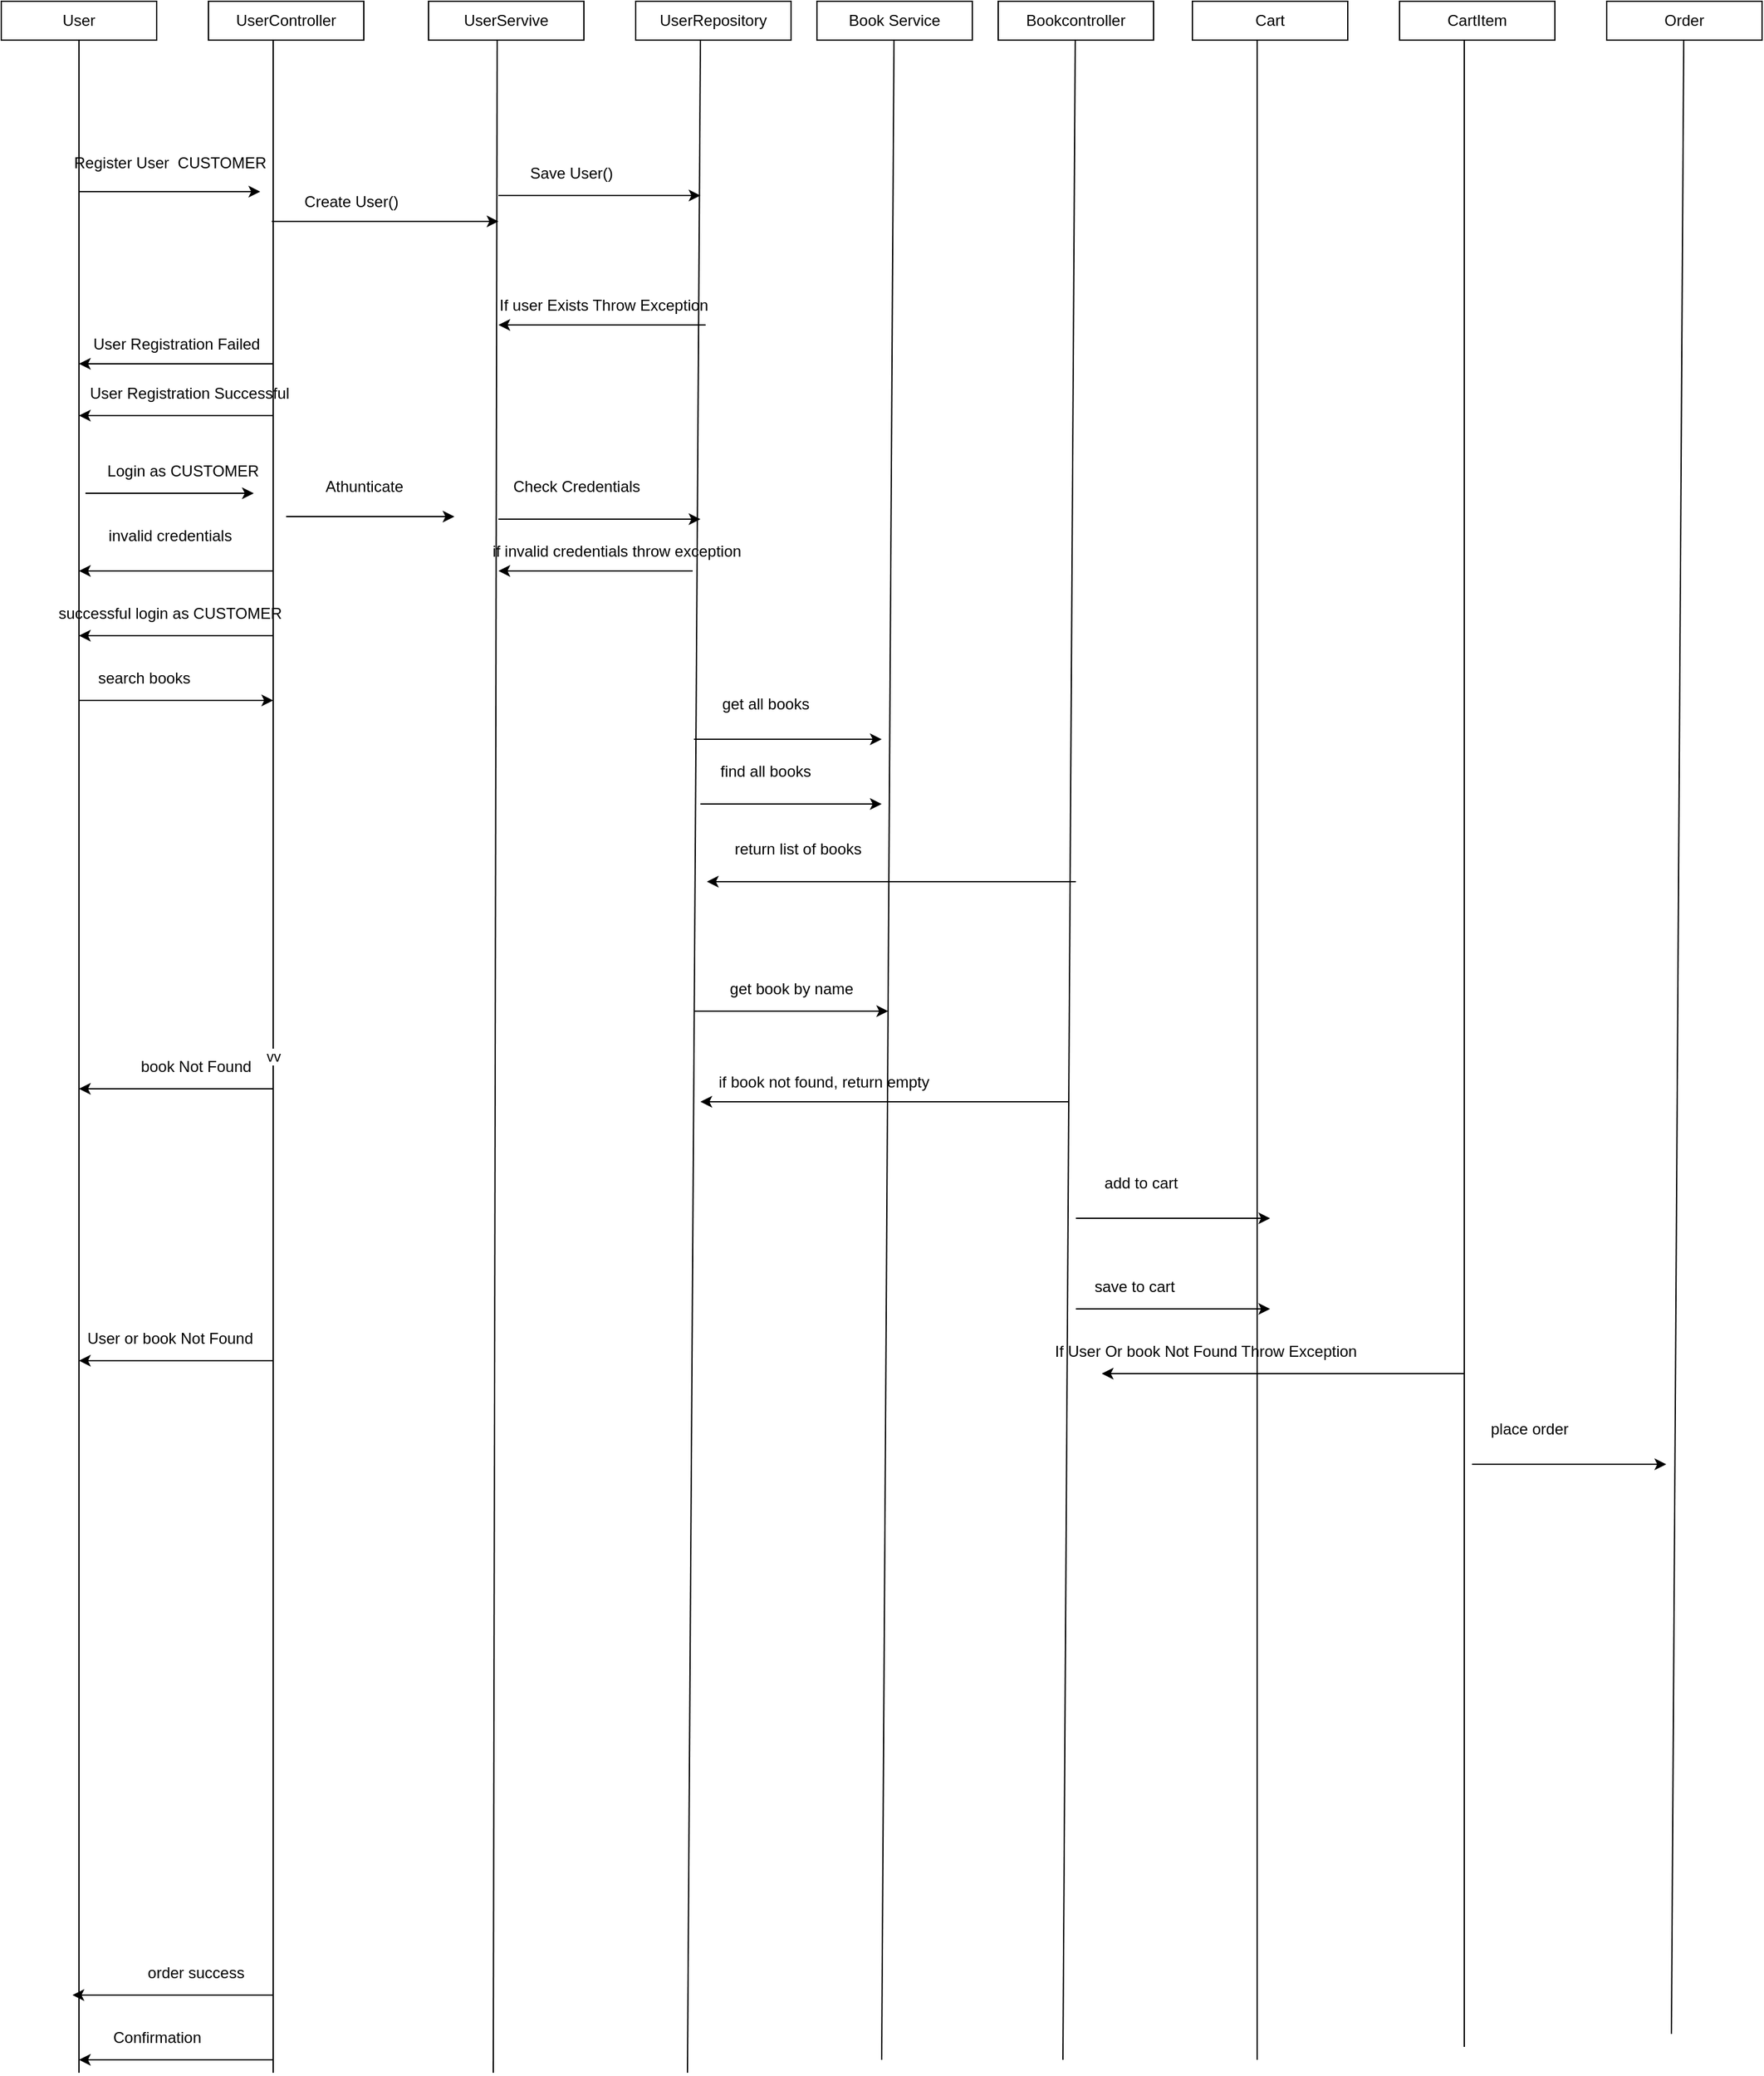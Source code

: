 <mxfile version="24.6.4" type="device">
  <diagram name="Page-1" id="tT5Ipw2HwErVwvldb5kj">
    <mxGraphModel dx="1114" dy="1769" grid="1" gridSize="10" guides="1" tooltips="1" connect="1" arrows="1" fold="1" page="1" pageScale="1" pageWidth="827" pageHeight="1169" math="0" shadow="0">
      <root>
        <mxCell id="0" />
        <mxCell id="1" parent="0" />
        <mxCell id="feQ73xQbz-p39PmRA1JL-1" value="User" style="rounded=0;whiteSpace=wrap;html=1;" parent="1" vertex="1">
          <mxGeometry x="30" y="-680" width="120" height="30" as="geometry" />
        </mxCell>
        <mxCell id="feQ73xQbz-p39PmRA1JL-2" value="UserController" style="rounded=0;whiteSpace=wrap;html=1;" parent="1" vertex="1">
          <mxGeometry x="190" y="-680" width="120" height="30" as="geometry" />
        </mxCell>
        <mxCell id="feQ73xQbz-p39PmRA1JL-3" value="UserServive" style="rounded=0;whiteSpace=wrap;html=1;" parent="1" vertex="1">
          <mxGeometry x="360" y="-680" width="120" height="30" as="geometry" />
        </mxCell>
        <mxCell id="feQ73xQbz-p39PmRA1JL-4" value="UserRepository" style="rounded=0;whiteSpace=wrap;html=1;" parent="1" vertex="1">
          <mxGeometry x="520" y="-680" width="120" height="30" as="geometry" />
        </mxCell>
        <mxCell id="feQ73xQbz-p39PmRA1JL-5" value="Book Service" style="rounded=0;whiteSpace=wrap;html=1;" parent="1" vertex="1">
          <mxGeometry x="660" y="-680" width="120" height="30" as="geometry" />
        </mxCell>
        <mxCell id="feQ73xQbz-p39PmRA1JL-6" value="Bookcontroller" style="rounded=0;whiteSpace=wrap;html=1;" parent="1" vertex="1">
          <mxGeometry x="800" y="-680" width="120" height="30" as="geometry" />
        </mxCell>
        <mxCell id="feQ73xQbz-p39PmRA1JL-7" value="" style="endArrow=none;html=1;rounded=0;entryX=0.5;entryY=1;entryDx=0;entryDy=0;" parent="1" target="feQ73xQbz-p39PmRA1JL-1" edge="1">
          <mxGeometry width="50" height="50" relative="1" as="geometry">
            <mxPoint x="90" y="920" as="sourcePoint" />
            <mxPoint x="90" y="-580" as="targetPoint" />
          </mxGeometry>
        </mxCell>
        <mxCell id="feQ73xQbz-p39PmRA1JL-8" value="" style="endArrow=none;html=1;rounded=0;entryX=0.5;entryY=1;entryDx=0;entryDy=0;" parent="1" edge="1">
          <mxGeometry width="50" height="50" relative="1" as="geometry">
            <mxPoint x="560" y="920" as="sourcePoint" />
            <mxPoint x="570" y="-650" as="targetPoint" />
          </mxGeometry>
        </mxCell>
        <mxCell id="feQ73xQbz-p39PmRA1JL-9" value="" style="endArrow=none;html=1;rounded=0;entryX=0.5;entryY=1;entryDx=0;entryDy=0;" parent="1" edge="1">
          <mxGeometry width="50" height="50" relative="1" as="geometry">
            <mxPoint x="410" y="920" as="sourcePoint" />
            <mxPoint x="413" y="-650" as="targetPoint" />
          </mxGeometry>
        </mxCell>
        <mxCell id="feQ73xQbz-p39PmRA1JL-10" value="vv&lt;span style=&quot;color: rgba(0, 0, 0, 0); font-family: monospace; font-size: 0px; text-align: start; background-color: rgb(251, 251, 251);&quot;&gt;%3CmxGraphModel%3E%3Croot%3E%3CmxCell%20id%3D%220%22%2F%3E%3CmxCell%20id%3D%221%22%20parent%3D%220%22%2F%3E%3CmxCell%20id%3D%222%22%20value%3D%22%22%20style%3D%22endArrow%3Dnone%3Bhtml%3D1%3Brounded%3D0%3BentryX%3D0.5%3BentryY%3D1%3BentryDx%3D0%3BentryDy%3D0%3B%22%20edge%3D%221%22%20parent%3D%221%22%3E%3CmxGeometry%20width%3D%2250%22%20height%3D%2250%22%20relative%3D%221%22%20as%3D%22geometry%22%3E%3CmxPoint%20x%3D%2290%22%20y%3D%2216.8%22%20as%3D%22sourcePoint%22%2F%3E%3CmxPoint%20x%3D%2290%22%20y%3D%22-650%22%20as%3D%22targetPoint%22%2F%3E%3C%2FmxGeometry%3E%3C%2FmxCell%3E%3C%2Froot%3E%3C%2FmxGraphModel%3E&lt;/span&gt;&lt;span style=&quot;color: rgba(0, 0, 0, 0); font-family: monospace; font-size: 0px; text-align: start; background-color: rgb(251, 251, 251);&quot;&gt;%3CmxGraphModel%3E%3Croot%3E%3CmxCell%20id%3D%220%22%2F%3E%3CmxCell%20id%3D%221%22%20parent%3D%220%22%2F%3E%3CmxCell%20id%3D%222%22%20value%3D%22%22%20style%3D%22endArrow%3Dnone%3Bhtml%3D1%3Brounded%3D0%3BentryX%3D0.5%3BentryY%3D1%3BentryDx%3D0%3BentryDy%3D0%3B%22%20edge%3D%221%22%20parent%3D%221%22%3E%3CmxGeometry%20width%3D%2250%22%20height%3D%2250%22%20relative%3D%221%22%20as%3D%22geometry%22%3E%3CmxPoint%20x%3D%2290%22%20y%3D%2216.8%22%20as%3D%22sourcePoint%22%2F%3E%3CmxPoint%20x%3D%2290%22%20y%3D%22-650%22%20as%3D%22targetPoint%22%2F%3E%3C%2FmxGeometry%3E%3C%2FmxCell%3E%3C%2Froot%3E%3C%2FmxGraphModel%3E&lt;/span&gt;&lt;span style=&quot;color: rgba(0, 0, 0, 0); font-family: monospace; font-size: 0px; text-align: start; background-color: rgb(251, 251, 251);&quot;&gt;%3CmxGraphModel%3E%3Croot%3E%3CmxCell%20id%3D%220%22%2F%3E%3CmxCell%20id%3D%221%22%20parent%3D%220%22%2F%3E%3CmxCell%20id%3D%222%22%20value%3D%22%22%20style%3D%22endArrow%3Dnone%3Bhtml%3D1%3Brounded%3D0%3BentryX%3D0.5%3BentryY%3D1%3BentryDx%3D0%3BentryDy%3D0%3B%22%20edge%3D%221%22%20parent%3D%221%22%3E%3CmxGeometry%20width%3D%2250%22%20height%3D%2250%22%20relative%3D%221%22%20as%3D%22geometry%22%3E%3CmxPoint%20x%3D%2290%22%20y%3D%2216.8%22%20as%3D%22sourcePoint%22%2F%3E%3CmxPoint%20x%3D%2290%22%20y%3D%22-650%22%20as%3D%22targetPoint%22%2F%3E%3C%2FmxGeometry%3E%3C%2FmxCell%3E%3C%2Froot%3E%3C%2FmxGraphModel%3E&lt;/span&gt;&lt;span style=&quot;color: rgba(0, 0, 0, 0); font-family: monospace; font-size: 0px; text-align: start; background-color: rgb(251, 251, 251);&quot;&gt;%3CmxGraphModel%3E%3Croot%3E%3CmxCell%20id%3D%220%22%2F%3E%3CmxCell%20id%3D%221%22%20parent%3D%220%22%2F%3E%3CmxCell%20id%3D%222%22%20value%3D%22%22%20style%3D%22endArrow%3Dnone%3Bhtml%3D1%3Brounded%3D0%3BentryX%3D0.5%3BentryY%3D1%3BentryDx%3D0%3BentryDy%3D0%3B%22%20edge%3D%221%22%20parent%3D%221%22%3E%3CmxGeometry%20width%3D%2250%22%20height%3D%2250%22%20relative%3D%221%22%20as%3D%22geometry%22%3E%3CmxPoint%20x%3D%2290%22%20y%3D%2216.8%22%20as%3D%22sourcePoint%22%2F%3E%3CmxPoint%20x%3D%2290%22%20y%3D%22-650%22%20as%3D%22targetPoint%22%2F%3E%3C%2FmxGeometry%3E%3C%2FmxCell%3E%3C%2Froot%3E%3C%2FmxGraphModel%3E&lt;/span&gt;&lt;span style=&quot;color: rgba(0, 0, 0, 0); font-family: monospace; font-size: 0px; text-align: start; background-color: rgb(251, 251, 251);&quot;&gt;%3CmxGraphModel%3E%3Croot%3E%3CmxCell%20id%3D%220%22%2F%3E%3CmxCell%20id%3D%221%22%20parent%3D%220%22%2F%3E%3CmxCell%20id%3D%222%22%20value%3D%22%22%20style%3D%22endArrow%3Dnone%3Bhtml%3D1%3Brounded%3D0%3BentryX%3D0.5%3BentryY%3D1%3BentryDx%3D0%3BentryDy%3D0%3B%22%20edge%3D%221%22%20parent%3D%221%22%3E%3CmxGeometry%20width%3D%2250%22%20height%3D%2250%22%20relative%3D%221%22%20as%3D%22geometry%22%3E%3CmxPoint%20x%3D%2290%22%20y%3D%2216.8%22%20as%3D%22sourcePoint%22%2F%3E%3CmxPoint%20x%3D%2290%22%20y%3D%22-650%22%20as%3D%22targetPoint%22%2F%3E%3C%2FmxGeometry%3E%3C%2FmxCell%3E%3C%2Froot%3E%3C%2FmxGraphModel%3E&lt;/span&gt;" style="endArrow=none;html=1;rounded=0;entryX=0.5;entryY=1;entryDx=0;entryDy=0;" parent="1" edge="1">
          <mxGeometry width="50" height="50" relative="1" as="geometry">
            <mxPoint x="240" y="920" as="sourcePoint" />
            <mxPoint x="240" y="-650" as="targetPoint" />
          </mxGeometry>
        </mxCell>
        <mxCell id="feQ73xQbz-p39PmRA1JL-11" value="" style="endArrow=none;html=1;rounded=0;entryX=0.5;entryY=1;entryDx=0;entryDy=0;" parent="1" edge="1">
          <mxGeometry width="50" height="50" relative="1" as="geometry">
            <mxPoint x="850" y="910" as="sourcePoint" />
            <mxPoint x="859.5" y="-650" as="targetPoint" />
          </mxGeometry>
        </mxCell>
        <mxCell id="feQ73xQbz-p39PmRA1JL-12" value="" style="endArrow=none;html=1;rounded=0;entryX=0.5;entryY=1;entryDx=0;entryDy=0;" parent="1" edge="1">
          <mxGeometry width="50" height="50" relative="1" as="geometry">
            <mxPoint x="710" y="910" as="sourcePoint" />
            <mxPoint x="719.5" y="-650" as="targetPoint" />
          </mxGeometry>
        </mxCell>
        <mxCell id="feQ73xQbz-p39PmRA1JL-13" value="" style="endArrow=classic;html=1;rounded=0;" parent="1" edge="1">
          <mxGeometry width="50" height="50" relative="1" as="geometry">
            <mxPoint x="95" y="-300" as="sourcePoint" />
            <mxPoint x="225" y="-300" as="targetPoint" />
          </mxGeometry>
        </mxCell>
        <mxCell id="feQ73xQbz-p39PmRA1JL-14" value="" style="endArrow=classic;html=1;rounded=0;" parent="1" edge="1">
          <mxGeometry width="50" height="50" relative="1" as="geometry">
            <mxPoint x="90" y="-533" as="sourcePoint" />
            <mxPoint x="230" y="-533" as="targetPoint" />
          </mxGeometry>
        </mxCell>
        <mxCell id="feQ73xQbz-p39PmRA1JL-15" value="" style="endArrow=classic;html=1;rounded=0;" parent="1" edge="1">
          <mxGeometry width="50" height="50" relative="1" as="geometry">
            <mxPoint x="414" y="-530" as="sourcePoint" />
            <mxPoint x="570" y="-530" as="targetPoint" />
          </mxGeometry>
        </mxCell>
        <mxCell id="feQ73xQbz-p39PmRA1JL-16" value="" style="endArrow=classic;html=1;rounded=0;" parent="1" edge="1">
          <mxGeometry width="50" height="50" relative="1" as="geometry">
            <mxPoint x="565" y="-110" as="sourcePoint" />
            <mxPoint x="710" y="-110" as="targetPoint" />
          </mxGeometry>
        </mxCell>
        <mxCell id="feQ73xQbz-p39PmRA1JL-18" value="" style="endArrow=classic;html=1;rounded=0;" parent="1" edge="1">
          <mxGeometry width="50" height="50" relative="1" as="geometry">
            <mxPoint x="239" y="-510" as="sourcePoint" />
            <mxPoint x="414" y="-510" as="targetPoint" />
          </mxGeometry>
        </mxCell>
        <mxCell id="feQ73xQbz-p39PmRA1JL-19" value="" style="endArrow=classic;html=1;rounded=0;" parent="1" edge="1">
          <mxGeometry width="50" height="50" relative="1" as="geometry">
            <mxPoint x="90" y="-140" as="sourcePoint" />
            <mxPoint x="240" y="-140" as="targetPoint" />
          </mxGeometry>
        </mxCell>
        <mxCell id="feQ73xQbz-p39PmRA1JL-21" value="" style="endArrow=classic;html=1;rounded=0;" parent="1" edge="1">
          <mxGeometry width="50" height="50" relative="1" as="geometry">
            <mxPoint x="250" y="-282" as="sourcePoint" />
            <mxPoint x="380" y="-282" as="targetPoint" />
          </mxGeometry>
        </mxCell>
        <mxCell id="feQ73xQbz-p39PmRA1JL-22" value="" style="endArrow=classic;html=1;rounded=0;" parent="1" edge="1">
          <mxGeometry width="50" height="50" relative="1" as="geometry">
            <mxPoint x="574" y="-430" as="sourcePoint" />
            <mxPoint x="414" y="-430" as="targetPoint" />
          </mxGeometry>
        </mxCell>
        <mxCell id="feQ73xQbz-p39PmRA1JL-23" value="" style="endArrow=classic;html=1;rounded=0;" parent="1" edge="1">
          <mxGeometry width="50" height="50" relative="1" as="geometry">
            <mxPoint x="564" y="-240" as="sourcePoint" />
            <mxPoint x="414" y="-240" as="targetPoint" />
          </mxGeometry>
        </mxCell>
        <mxCell id="feQ73xQbz-p39PmRA1JL-24" value="" style="endArrow=classic;html=1;rounded=0;" parent="1" edge="1">
          <mxGeometry width="50" height="50" relative="1" as="geometry">
            <mxPoint x="240" y="160" as="sourcePoint" />
            <mxPoint x="90" y="160" as="targetPoint" />
          </mxGeometry>
        </mxCell>
        <mxCell id="feQ73xQbz-p39PmRA1JL-25" value="Register User&amp;nbsp; CUSTOMER" style="text;html=1;align=center;verticalAlign=middle;resizable=0;points=[];autosize=1;strokeColor=none;fillColor=none;" parent="1" vertex="1">
          <mxGeometry x="75" y="-570" width="170" height="30" as="geometry" />
        </mxCell>
        <mxCell id="feQ73xQbz-p39PmRA1JL-26" value="Create User()" style="text;html=1;align=center;verticalAlign=middle;resizable=0;points=[];autosize=1;strokeColor=none;fillColor=none;" parent="1" vertex="1">
          <mxGeometry x="250" y="-540" width="100" height="30" as="geometry" />
        </mxCell>
        <mxCell id="feQ73xQbz-p39PmRA1JL-27" value="Save User()" style="text;html=1;align=center;verticalAlign=middle;resizable=0;points=[];autosize=1;strokeColor=none;fillColor=none;" parent="1" vertex="1">
          <mxGeometry x="425" y="-562" width="90" height="30" as="geometry" />
        </mxCell>
        <mxCell id="feQ73xQbz-p39PmRA1JL-28" value="If user Exists Throw Exception" style="text;html=1;align=center;verticalAlign=middle;resizable=0;points=[];autosize=1;strokeColor=none;fillColor=none;" parent="1" vertex="1">
          <mxGeometry x="405" y="-460" width="180" height="30" as="geometry" />
        </mxCell>
        <mxCell id="feQ73xQbz-p39PmRA1JL-29" value="" style="endArrow=classic;html=1;rounded=0;" parent="1" edge="1">
          <mxGeometry width="50" height="50" relative="1" as="geometry">
            <mxPoint x="240" y="-400" as="sourcePoint" />
            <mxPoint x="90" y="-400" as="targetPoint" />
          </mxGeometry>
        </mxCell>
        <mxCell id="feQ73xQbz-p39PmRA1JL-30" value="User Registration Failed" style="text;html=1;align=center;verticalAlign=middle;resizable=0;points=[];autosize=1;strokeColor=none;fillColor=none;" parent="1" vertex="1">
          <mxGeometry x="90" y="-430" width="150" height="30" as="geometry" />
        </mxCell>
        <mxCell id="feQ73xQbz-p39PmRA1JL-31" value="" style="endArrow=classic;html=1;rounded=0;" parent="1" edge="1">
          <mxGeometry width="50" height="50" relative="1" as="geometry">
            <mxPoint x="240" y="-360" as="sourcePoint" />
            <mxPoint x="90" y="-360" as="targetPoint" />
          </mxGeometry>
        </mxCell>
        <mxCell id="feQ73xQbz-p39PmRA1JL-32" value="User Registration Successful" style="text;html=1;align=center;verticalAlign=middle;resizable=0;points=[];autosize=1;strokeColor=none;fillColor=none;" parent="1" vertex="1">
          <mxGeometry x="85" y="-392" width="180" height="30" as="geometry" />
        </mxCell>
        <mxCell id="feQ73xQbz-p39PmRA1JL-33" value="Login as CUSTOMER" style="text;html=1;align=center;verticalAlign=middle;resizable=0;points=[];autosize=1;strokeColor=none;fillColor=none;" parent="1" vertex="1">
          <mxGeometry x="100" y="-332" width="140" height="30" as="geometry" />
        </mxCell>
        <mxCell id="feQ73xQbz-p39PmRA1JL-34" value="Athunticate" style="text;html=1;align=center;verticalAlign=middle;resizable=0;points=[];autosize=1;strokeColor=none;fillColor=none;" parent="1" vertex="1">
          <mxGeometry x="270" y="-320" width="80" height="30" as="geometry" />
        </mxCell>
        <mxCell id="feQ73xQbz-p39PmRA1JL-35" value="Check Credentials" style="text;html=1;align=center;verticalAlign=middle;resizable=0;points=[];autosize=1;strokeColor=none;fillColor=none;" parent="1" vertex="1">
          <mxGeometry x="414" y="-320" width="120" height="30" as="geometry" />
        </mxCell>
        <mxCell id="feQ73xQbz-p39PmRA1JL-36" value="if invalid credentials throw exception" style="text;html=1;align=center;verticalAlign=middle;resizable=0;points=[];autosize=1;strokeColor=none;fillColor=none;" parent="1" vertex="1">
          <mxGeometry x="395" y="-270" width="220" height="30" as="geometry" />
        </mxCell>
        <mxCell id="feQ73xQbz-p39PmRA1JL-37" value="" style="endArrow=classic;html=1;rounded=0;" parent="1" edge="1">
          <mxGeometry width="50" height="50" relative="1" as="geometry">
            <mxPoint x="240" y="-240" as="sourcePoint" />
            <mxPoint x="90" y="-240" as="targetPoint" />
          </mxGeometry>
        </mxCell>
        <mxCell id="feQ73xQbz-p39PmRA1JL-38" value="invalid credentials" style="text;html=1;align=center;verticalAlign=middle;resizable=0;points=[];autosize=1;strokeColor=none;fillColor=none;" parent="1" vertex="1">
          <mxGeometry x="100" y="-282" width="120" height="30" as="geometry" />
        </mxCell>
        <mxCell id="feQ73xQbz-p39PmRA1JL-39" value="" style="endArrow=classic;html=1;rounded=0;" parent="1" edge="1">
          <mxGeometry width="50" height="50" relative="1" as="geometry">
            <mxPoint x="240" y="-190" as="sourcePoint" />
            <mxPoint x="90" y="-190" as="targetPoint" />
          </mxGeometry>
        </mxCell>
        <mxCell id="feQ73xQbz-p39PmRA1JL-40" value="successful login as CUSTOMER" style="text;html=1;align=center;verticalAlign=middle;resizable=0;points=[];autosize=1;strokeColor=none;fillColor=none;" parent="1" vertex="1">
          <mxGeometry x="60" y="-222" width="200" height="30" as="geometry" />
        </mxCell>
        <mxCell id="feQ73xQbz-p39PmRA1JL-41" value="search books" style="text;html=1;align=center;verticalAlign=middle;resizable=0;points=[];autosize=1;strokeColor=none;fillColor=none;" parent="1" vertex="1">
          <mxGeometry x="95" y="-172" width="90" height="30" as="geometry" />
        </mxCell>
        <mxCell id="feQ73xQbz-p39PmRA1JL-42" value="get all books" style="text;html=1;align=center;verticalAlign=middle;resizable=0;points=[];autosize=1;strokeColor=none;fillColor=none;" parent="1" vertex="1">
          <mxGeometry x="575" y="-152" width="90" height="30" as="geometry" />
        </mxCell>
        <mxCell id="feQ73xQbz-p39PmRA1JL-43" value="" style="endArrow=classic;html=1;rounded=0;" parent="1" edge="1">
          <mxGeometry width="50" height="50" relative="1" as="geometry">
            <mxPoint x="860" as="sourcePoint" />
            <mxPoint x="575" as="targetPoint" />
          </mxGeometry>
        </mxCell>
        <mxCell id="feQ73xQbz-p39PmRA1JL-44" value="" style="endArrow=classic;html=1;rounded=0;" parent="1" edge="1">
          <mxGeometry width="50" height="50" relative="1" as="geometry">
            <mxPoint x="570" y="-60" as="sourcePoint" />
            <mxPoint x="710" y="-60" as="targetPoint" />
          </mxGeometry>
        </mxCell>
        <mxCell id="feQ73xQbz-p39PmRA1JL-46" value="find all books" style="text;html=1;align=center;verticalAlign=middle;resizable=0;points=[];autosize=1;strokeColor=none;fillColor=none;" parent="1" vertex="1">
          <mxGeometry x="575" y="-100" width="90" height="30" as="geometry" />
        </mxCell>
        <mxCell id="feQ73xQbz-p39PmRA1JL-47" value="return list of books" style="text;html=1;align=center;verticalAlign=middle;resizable=0;points=[];autosize=1;strokeColor=none;fillColor=none;" parent="1" vertex="1">
          <mxGeometry x="585" y="-40" width="120" height="30" as="geometry" />
        </mxCell>
        <mxCell id="feQ73xQbz-p39PmRA1JL-49" value="" style="endArrow=classic;html=1;rounded=0;" parent="1" edge="1">
          <mxGeometry width="50" height="50" relative="1" as="geometry">
            <mxPoint x="565" y="100" as="sourcePoint" />
            <mxPoint x="715" y="100" as="targetPoint" />
          </mxGeometry>
        </mxCell>
        <mxCell id="feQ73xQbz-p39PmRA1JL-55" value="if book not found, return empty" style="text;html=1;align=center;verticalAlign=middle;resizable=0;points=[];autosize=1;strokeColor=none;fillColor=none;" parent="1" vertex="1">
          <mxGeometry x="570" y="140" width="190" height="30" as="geometry" />
        </mxCell>
        <mxCell id="feQ73xQbz-p39PmRA1JL-57" value="book Not Found" style="text;html=1;align=center;verticalAlign=middle;resizable=0;points=[];autosize=1;strokeColor=none;fillColor=none;" parent="1" vertex="1">
          <mxGeometry x="125" y="128" width="110" height="30" as="geometry" />
        </mxCell>
        <mxCell id="feQ73xQbz-p39PmRA1JL-58" value="Cart" style="rounded=0;whiteSpace=wrap;html=1;" parent="1" vertex="1">
          <mxGeometry x="950" y="-680" width="120" height="30" as="geometry" />
        </mxCell>
        <mxCell id="feQ73xQbz-p39PmRA1JL-59" value="CartItem" style="rounded=0;whiteSpace=wrap;html=1;" parent="1" vertex="1">
          <mxGeometry x="1110" y="-680" width="120" height="30" as="geometry" />
        </mxCell>
        <mxCell id="feQ73xQbz-p39PmRA1JL-60" value="" style="endArrow=none;html=1;rounded=0;entryX=0.5;entryY=1;entryDx=0;entryDy=0;" parent="1" edge="1">
          <mxGeometry width="50" height="50" relative="1" as="geometry">
            <mxPoint x="1000" y="910" as="sourcePoint" />
            <mxPoint x="1000" y="-650" as="targetPoint" />
          </mxGeometry>
        </mxCell>
        <mxCell id="feQ73xQbz-p39PmRA1JL-61" value="" style="endArrow=none;html=1;rounded=0;entryX=0.5;entryY=1;entryDx=0;entryDy=0;" parent="1" edge="1">
          <mxGeometry width="50" height="50" relative="1" as="geometry">
            <mxPoint x="1160" y="900" as="sourcePoint" />
            <mxPoint x="1160" y="-650" as="targetPoint" />
          </mxGeometry>
        </mxCell>
        <mxCell id="feQ73xQbz-p39PmRA1JL-63" value="" style="endArrow=classic;html=1;rounded=0;" parent="1" edge="1">
          <mxGeometry width="50" height="50" relative="1" as="geometry">
            <mxPoint x="860" y="260" as="sourcePoint" />
            <mxPoint x="1010" y="260" as="targetPoint" />
          </mxGeometry>
        </mxCell>
        <mxCell id="feQ73xQbz-p39PmRA1JL-64" value="add to cart" style="text;html=1;align=center;verticalAlign=middle;resizable=0;points=[];autosize=1;strokeColor=none;fillColor=none;" parent="1" vertex="1">
          <mxGeometry x="870" y="218" width="80" height="30" as="geometry" />
        </mxCell>
        <mxCell id="feQ73xQbz-p39PmRA1JL-65" value="" style="endArrow=classic;html=1;rounded=0;" parent="1" edge="1">
          <mxGeometry width="50" height="50" relative="1" as="geometry">
            <mxPoint x="860" y="330" as="sourcePoint" />
            <mxPoint x="1010" y="330" as="targetPoint" />
          </mxGeometry>
        </mxCell>
        <mxCell id="feQ73xQbz-p39PmRA1JL-66" value="save to cart" style="text;html=1;align=center;verticalAlign=middle;resizable=0;points=[];autosize=1;strokeColor=none;fillColor=none;" parent="1" vertex="1">
          <mxGeometry x="860" y="298" width="90" height="30" as="geometry" />
        </mxCell>
        <mxCell id="feQ73xQbz-p39PmRA1JL-67" value="" style="endArrow=classic;html=1;rounded=0;" parent="1" edge="1">
          <mxGeometry width="50" height="50" relative="1" as="geometry">
            <mxPoint x="1160" y="380" as="sourcePoint" />
            <mxPoint x="880" y="380" as="targetPoint" />
          </mxGeometry>
        </mxCell>
        <mxCell id="feQ73xQbz-p39PmRA1JL-68" value="If User Or book Not Found Throw Exception" style="text;html=1;align=center;verticalAlign=middle;resizable=0;points=[];autosize=1;strokeColor=none;fillColor=none;" parent="1" vertex="1">
          <mxGeometry x="830" y="348" width="260" height="30" as="geometry" />
        </mxCell>
        <mxCell id="feQ73xQbz-p39PmRA1JL-69" value="" style="endArrow=classic;html=1;rounded=0;" parent="1" edge="1">
          <mxGeometry width="50" height="50" relative="1" as="geometry">
            <mxPoint x="240" y="370" as="sourcePoint" />
            <mxPoint x="90" y="370" as="targetPoint" />
          </mxGeometry>
        </mxCell>
        <mxCell id="feQ73xQbz-p39PmRA1JL-70" value="User or book Not Found" style="text;html=1;align=center;verticalAlign=middle;resizable=0;points=[];autosize=1;strokeColor=none;fillColor=none;" parent="1" vertex="1">
          <mxGeometry x="85" y="338" width="150" height="30" as="geometry" />
        </mxCell>
        <mxCell id="feQ73xQbz-p39PmRA1JL-71" value="Order" style="rounded=0;whiteSpace=wrap;html=1;" parent="1" vertex="1">
          <mxGeometry x="1270" y="-680" width="120" height="30" as="geometry" />
        </mxCell>
        <mxCell id="feQ73xQbz-p39PmRA1JL-73" value="" style="endArrow=none;html=1;rounded=0;entryX=0.5;entryY=1;entryDx=0;entryDy=0;" parent="1" edge="1">
          <mxGeometry width="50" height="50" relative="1" as="geometry">
            <mxPoint x="1320" y="890" as="sourcePoint" />
            <mxPoint x="1329.5" y="-650" as="targetPoint" />
          </mxGeometry>
        </mxCell>
        <mxCell id="feQ73xQbz-p39PmRA1JL-76" value="" style="endArrow=classic;html=1;rounded=0;" parent="1" edge="1">
          <mxGeometry width="50" height="50" relative="1" as="geometry">
            <mxPoint x="1166" y="450" as="sourcePoint" />
            <mxPoint x="1316" y="450" as="targetPoint" />
          </mxGeometry>
        </mxCell>
        <mxCell id="feQ73xQbz-p39PmRA1JL-85" value="" style="endArrow=classic;html=1;rounded=0;" parent="1" edge="1">
          <mxGeometry width="50" height="50" relative="1" as="geometry">
            <mxPoint x="240" y="860" as="sourcePoint" />
            <mxPoint x="85" y="860" as="targetPoint" />
          </mxGeometry>
        </mxCell>
        <mxCell id="feQ73xQbz-p39PmRA1JL-86" value="" style="endArrow=classic;html=1;rounded=0;" parent="1" edge="1">
          <mxGeometry width="50" height="50" relative="1" as="geometry">
            <mxPoint x="240" y="910" as="sourcePoint" />
            <mxPoint x="90" y="910" as="targetPoint" />
          </mxGeometry>
        </mxCell>
        <mxCell id="feQ73xQbz-p39PmRA1JL-90" value="order success" style="text;html=1;align=center;verticalAlign=middle;resizable=0;points=[];autosize=1;strokeColor=none;fillColor=none;" parent="1" vertex="1">
          <mxGeometry x="130" y="828" width="100" height="30" as="geometry" />
        </mxCell>
        <mxCell id="feQ73xQbz-p39PmRA1JL-91" value="Confirmation " style="text;html=1;align=center;verticalAlign=middle;resizable=0;points=[];autosize=1;strokeColor=none;fillColor=none;" parent="1" vertex="1">
          <mxGeometry x="105" y="878" width="90" height="30" as="geometry" />
        </mxCell>
        <mxCell id="feQ73xQbz-p39PmRA1JL-92" value="place order" style="text;html=1;align=center;verticalAlign=middle;resizable=0;points=[];autosize=1;strokeColor=none;fillColor=none;" parent="1" vertex="1">
          <mxGeometry x="1170" y="408" width="80" height="30" as="geometry" />
        </mxCell>
        <mxCell id="feQ73xQbz-p39PmRA1JL-98" value="" style="endArrow=classic;html=1;rounded=0;" parent="1" edge="1">
          <mxGeometry width="50" height="50" relative="1" as="geometry">
            <mxPoint x="414" y="-280" as="sourcePoint" />
            <mxPoint x="570" y="-280" as="targetPoint" />
          </mxGeometry>
        </mxCell>
        <mxCell id="feQ73xQbz-p39PmRA1JL-99" value="" style="endArrow=classic;html=1;rounded=0;" parent="1" edge="1">
          <mxGeometry width="50" height="50" relative="1" as="geometry">
            <mxPoint x="855" y="170" as="sourcePoint" />
            <mxPoint x="570" y="170" as="targetPoint" />
          </mxGeometry>
        </mxCell>
        <mxCell id="U_TfQSQBzFYJlG9PBX-N-2" value="get book by name" style="text;html=1;align=center;verticalAlign=middle;resizable=0;points=[];autosize=1;strokeColor=none;fillColor=none;" parent="1" vertex="1">
          <mxGeometry x="580" y="68" width="120" height="30" as="geometry" />
        </mxCell>
      </root>
    </mxGraphModel>
  </diagram>
</mxfile>
